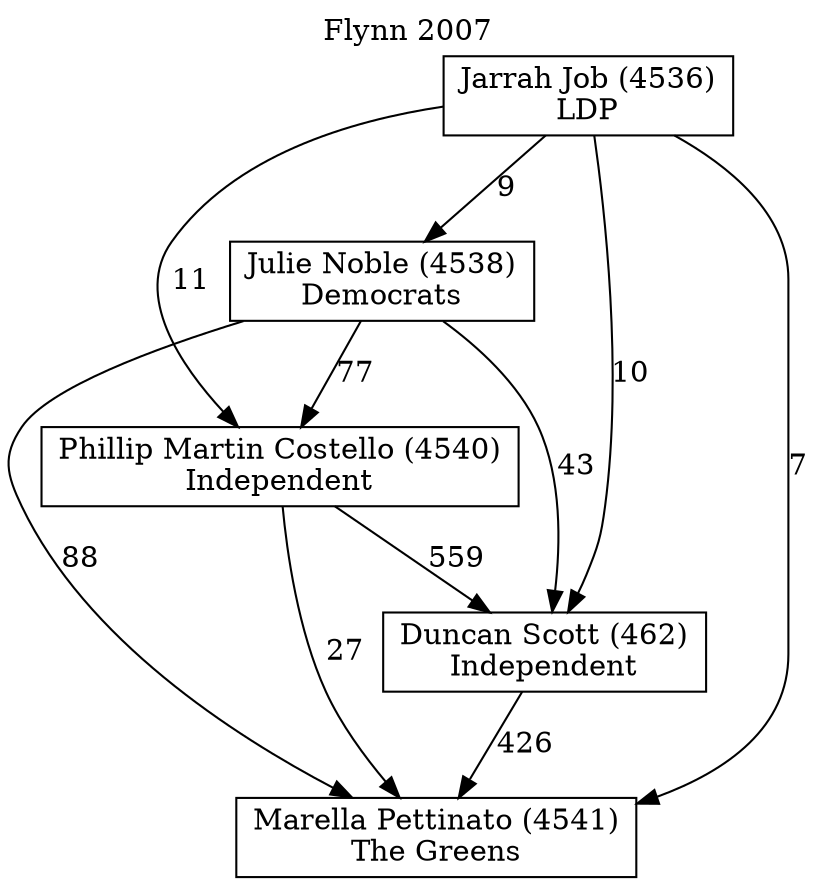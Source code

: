 // House preference flow
digraph "Marella Pettinato (4541)_Flynn_2007" {
	graph [label="Flynn 2007" labelloc=t mclimit=10]
	node [shape=box]
	"Marella Pettinato (4541)" [label="Marella Pettinato (4541)
The Greens"]
	"Duncan Scott (462)" [label="Duncan Scott (462)
Independent"]
	"Phillip Martin Costello (4540)" [label="Phillip Martin Costello (4540)
Independent"]
	"Julie Noble (4538)" [label="Julie Noble (4538)
Democrats"]
	"Jarrah Job (4536)" [label="Jarrah Job (4536)
LDP"]
	"Marella Pettinato (4541)" [label="Marella Pettinato (4541)
The Greens"]
	"Phillip Martin Costello (4540)" [label="Phillip Martin Costello (4540)
Independent"]
	"Julie Noble (4538)" [label="Julie Noble (4538)
Democrats"]
	"Jarrah Job (4536)" [label="Jarrah Job (4536)
LDP"]
	"Marella Pettinato (4541)" [label="Marella Pettinato (4541)
The Greens"]
	"Julie Noble (4538)" [label="Julie Noble (4538)
Democrats"]
	"Jarrah Job (4536)" [label="Jarrah Job (4536)
LDP"]
	"Marella Pettinato (4541)" [label="Marella Pettinato (4541)
The Greens"]
	"Jarrah Job (4536)" [label="Jarrah Job (4536)
LDP"]
	"Jarrah Job (4536)" [label="Jarrah Job (4536)
LDP"]
	"Julie Noble (4538)" [label="Julie Noble (4538)
Democrats"]
	"Jarrah Job (4536)" [label="Jarrah Job (4536)
LDP"]
	"Jarrah Job (4536)" [label="Jarrah Job (4536)
LDP"]
	"Phillip Martin Costello (4540)" [label="Phillip Martin Costello (4540)
Independent"]
	"Julie Noble (4538)" [label="Julie Noble (4538)
Democrats"]
	"Jarrah Job (4536)" [label="Jarrah Job (4536)
LDP"]
	"Phillip Martin Costello (4540)" [label="Phillip Martin Costello (4540)
Independent"]
	"Jarrah Job (4536)" [label="Jarrah Job (4536)
LDP"]
	"Jarrah Job (4536)" [label="Jarrah Job (4536)
LDP"]
	"Julie Noble (4538)" [label="Julie Noble (4538)
Democrats"]
	"Jarrah Job (4536)" [label="Jarrah Job (4536)
LDP"]
	"Jarrah Job (4536)" [label="Jarrah Job (4536)
LDP"]
	"Duncan Scott (462)" [label="Duncan Scott (462)
Independent"]
	"Phillip Martin Costello (4540)" [label="Phillip Martin Costello (4540)
Independent"]
	"Julie Noble (4538)" [label="Julie Noble (4538)
Democrats"]
	"Jarrah Job (4536)" [label="Jarrah Job (4536)
LDP"]
	"Duncan Scott (462)" [label="Duncan Scott (462)
Independent"]
	"Julie Noble (4538)" [label="Julie Noble (4538)
Democrats"]
	"Jarrah Job (4536)" [label="Jarrah Job (4536)
LDP"]
	"Duncan Scott (462)" [label="Duncan Scott (462)
Independent"]
	"Jarrah Job (4536)" [label="Jarrah Job (4536)
LDP"]
	"Jarrah Job (4536)" [label="Jarrah Job (4536)
LDP"]
	"Julie Noble (4538)" [label="Julie Noble (4538)
Democrats"]
	"Jarrah Job (4536)" [label="Jarrah Job (4536)
LDP"]
	"Jarrah Job (4536)" [label="Jarrah Job (4536)
LDP"]
	"Phillip Martin Costello (4540)" [label="Phillip Martin Costello (4540)
Independent"]
	"Julie Noble (4538)" [label="Julie Noble (4538)
Democrats"]
	"Jarrah Job (4536)" [label="Jarrah Job (4536)
LDP"]
	"Phillip Martin Costello (4540)" [label="Phillip Martin Costello (4540)
Independent"]
	"Jarrah Job (4536)" [label="Jarrah Job (4536)
LDP"]
	"Jarrah Job (4536)" [label="Jarrah Job (4536)
LDP"]
	"Julie Noble (4538)" [label="Julie Noble (4538)
Democrats"]
	"Jarrah Job (4536)" [label="Jarrah Job (4536)
LDP"]
	"Jarrah Job (4536)" [label="Jarrah Job (4536)
LDP"]
	"Duncan Scott (462)" -> "Marella Pettinato (4541)" [label=426]
	"Phillip Martin Costello (4540)" -> "Duncan Scott (462)" [label=559]
	"Julie Noble (4538)" -> "Phillip Martin Costello (4540)" [label=77]
	"Jarrah Job (4536)" -> "Julie Noble (4538)" [label=9]
	"Phillip Martin Costello (4540)" -> "Marella Pettinato (4541)" [label=27]
	"Julie Noble (4538)" -> "Marella Pettinato (4541)" [label=88]
	"Jarrah Job (4536)" -> "Marella Pettinato (4541)" [label=7]
	"Jarrah Job (4536)" -> "Phillip Martin Costello (4540)" [label=11]
	"Julie Noble (4538)" -> "Duncan Scott (462)" [label=43]
	"Jarrah Job (4536)" -> "Duncan Scott (462)" [label=10]
}
